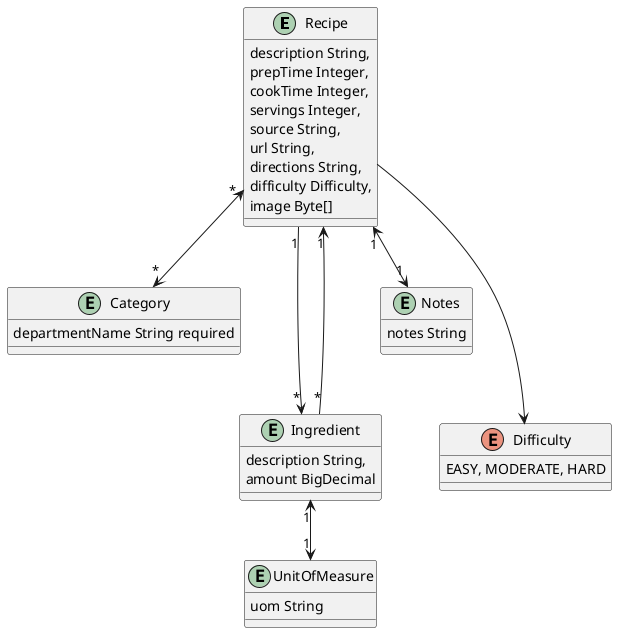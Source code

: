 @startuml
entity Recipe {
    description String,
    prepTime Integer,
    cookTime Integer,
    servings Integer,
    source String,
    url String,
    directions String,
    difficulty Difficulty,
    image Byte[]
}

entity Category {
  departmentName String required
}
entity Ingredient {
  description String,
  amount BigDecimal
}
entity UnitOfMeasure {
  uom String
}
entity Notes {
  notes String
}
enum Difficulty {
  EASY, MODERATE, HARD
}

Recipe "1" <--> "1" Notes
Recipe "1" ---> "*" Ingredient
Ingredient "*" ---> "1" Recipe
Recipe "*" <--> "*" Category
Recipe ---> Difficulty
Ingredient "1" <--> "1" UnitOfMeasure
@enduml
